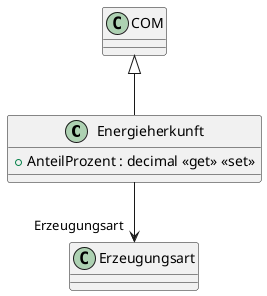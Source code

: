 @startuml
class Energieherkunft {
    + AnteilProzent : decimal <<get>> <<set>>
}
COM <|-- Energieherkunft
Energieherkunft --> "Erzeugungsart" Erzeugungsart
@enduml
